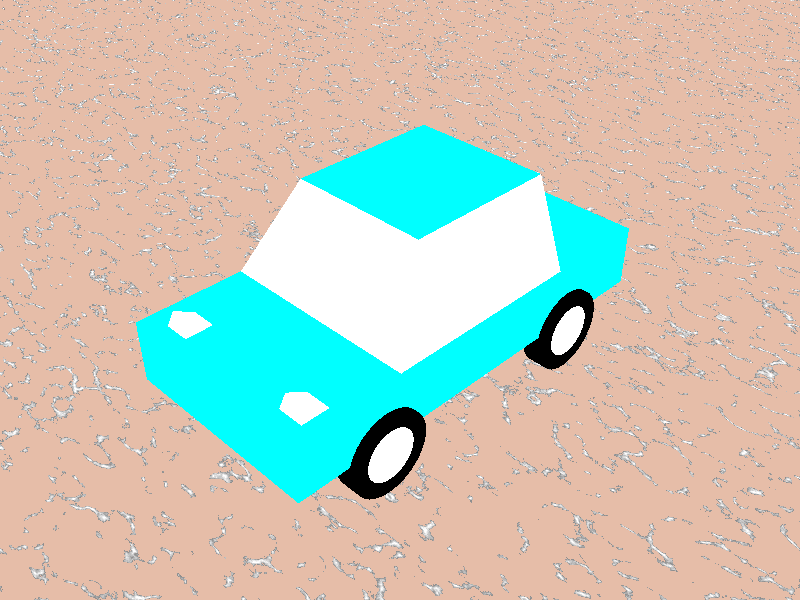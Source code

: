 #version 3.7;
global_settings { assumed_gamma 1.2 } 

#include "colors.inc"
#include "stones.inc"
#include "textures.inc"
#include "shapes.inc"
#include "metals.inc"
#include "glass.inc"
#include "woods.inc"

camera {
   location <10, 10, -10>
   angle 45 // direction <0, 0,  1.7>
   right x*image_width/image_height
   look_at <0,0,0>
}

// Uncomment the area lights only if you've got lots of time.
#declare Dist=80.0;
 light_source {< -50, 25, -50> color White
     fade_distance Dist fade_power 2
}      
/*
light_source {< 50, 10,  -4> color Gray30
     fade_distance Dist fade_power 2
}
light_source {< 0, 100,  0> color Gray30
     fade_distance Dist fade_power 2
} 
*/
/*
          
sky_sphere {
    pigment {
        gradient y
        color_map {
            [0, 1  color Gray50 color Gray80]
        }
    }
}
  */     
#declare wire1 = merge{
    cylinder {
	    <1.7, -0.8, -2.3>,
	    <2.1, -0.8, -2.3>,
	    0.8
	    texture {
	      pigment {
	        color Black
	      }
	      finish { Shiny } // pre-defined in finish.inc
	    }
    }    
    cylinder {
	    <1.71, -0.8, -2.3>,
	    <2.11, -0.8, -2.3>,
	    0.5
	    texture {
	      pigment {
	        color White
	      }
	      finish { Shiny } // pre-defined in finish.inc
	    }
    }
}

#declare wire2 = merge{
    cylinder {
	    <1.7, -0.8, 2.3>,
	    <2.1, -0.8, 2.3>,
	    0.8
	    texture {
	      pigment {
	        color Black
	      }
	      finish { Shiny } // pre-defined in finish.inc
	    }
    }    
    cylinder {
	    <1.71, -0.8, 2.3>,
	    <2.11, -0.8, 2.3>,
	    0.5
	    texture {
	      pigment {
	        color White
	      }
	      finish { Shiny } // pre-defined in finish.inc
	    }
    }
}

#declare wire3 = merge{
    cylinder {
	    <-1.7, -0.8, -2.3>,
	    <-2.1, -0.8, -2.3>,
	    0.8
	    texture {
	      pigment {
	        color Black
	      }
	      finish { Shiny } // pre-defined in finish.inc
	    }
    }    
    cylinder {
	    <-1.71, -0.8, -2.3>,
	    <-2.11, -0.8, -2.3>,
	    0.5
	    texture {
	      pigment {
	        color White
	      }
	      finish { Shiny } // pre-defined in finish.inc
	    }
    }
}

#declare wire4 = merge{
    cylinder {
	    <-1.7, -0.8, 2.3>,
	    <-2.1, -0.8, 2.3>,
	    0.8
	    texture {
	      pigment {
	        color Black
	      }
	      finish { Shiny } // pre-defined in finish.inc
	    }
    }    
    cylinder {
	    <-1.71, -0.8, 2.3>,
	    <-2.11, -0.8, 2.3>,
	    0.5
	    texture {
	      pigment {
	        color White
	      }
	      finish { Shiny } // pre-defined in finish.inc
	    }
    }
}

#declare wire_pum =
union{
	cylinder {
		<-0.75, -1, 1.2>,
		<0.75, -1, 1.2>,
		0.1
		texture {
	      pigment {
	        color White
	      }
	      finish { Shiny } // pre-defined in finish.inc
	    }
	}
	cylinder {
		<-0.75, -1, -1.2>,
		<0.75, -1, -1.2>,
		0.1
		texture {
	      pigment {
	        color White
	      }
	      finish { Shiny } // pre-defined in finish.inc
	    }
	}
}         

#declare wires =
union{
    object { wire_pum }
    object { wire1 }
    object { wire2 }
    object { wire3 }
    object { wire4 }
}

#declare carBody =
union{
box{ 
    <2, 0.6, 4.1>,
    <-2, -0.6, -4.1>
    texture {
	      pigment {
	        color Cyan
	      }
	      finish { Shiny } // pre-defined in finish.inc
	}
}

difference{               
box{            
    <2, 2.3, 2>,
    <-2, 0.6, -2>  
    texture {
	      pigment {
	        color Cyan
	      }
	      finish { Shiny } // pre-defined in finish.inc
	}
}
box{            
    <2.1, 2.7, -2>,
    <-2.1, -2, -4>
    rotate x*30 
    texture {
	      pigment {
	        color White
	      }
	      finish { Shiny } // pre-defined in finish.inc
	}
 }
box{            
    <3, 2.6, 2.1>,
    <1.8, 0, -2.1>
    rotate z*20
    translate x*0.3 
    texture {
	      pigment {
	        color White
	      }
	      finish { Shiny } // pre-defined in finish.inc
	}
}  
box{            
    <-3, 2.6, 2.1>,
    <-1.8, 0, -2.1>
    rotate z*-20
    translate x*-0.3 
    texture {
	      pigment {
	        color White
	      }
	      finish { Shiny } // pre-defined in finish.inc
	}
}
}
} 
    
#declare Floor =
plane { <0, 1, 0>, -1.6
    texture{
        T_Stone22
    }
}         

#declare Light =
union{
box{
    <0, 0, 0>
    <0.5, 0.5, 0.8>
    rotate x*30
    translate <1.3,0.4,-3.9>  
    texture {
	      pigment {
	        color White
	      }
	      finish { Shiny } // pre-defined in finish.inc
	}
}
box{
    <0, 0, 0>
    <0.5, 0.5, 0.8>
    rotate x*30
    translate <-1.55,0.4,-3.9>  
    texture {
	      pigment {
	        color White
	      }
	      finish { Shiny } // pre-defined in finish.inc
	}
}   
}    

union{
object { Floor }
object { carBody } 
object { wires }
object { Light }
}
